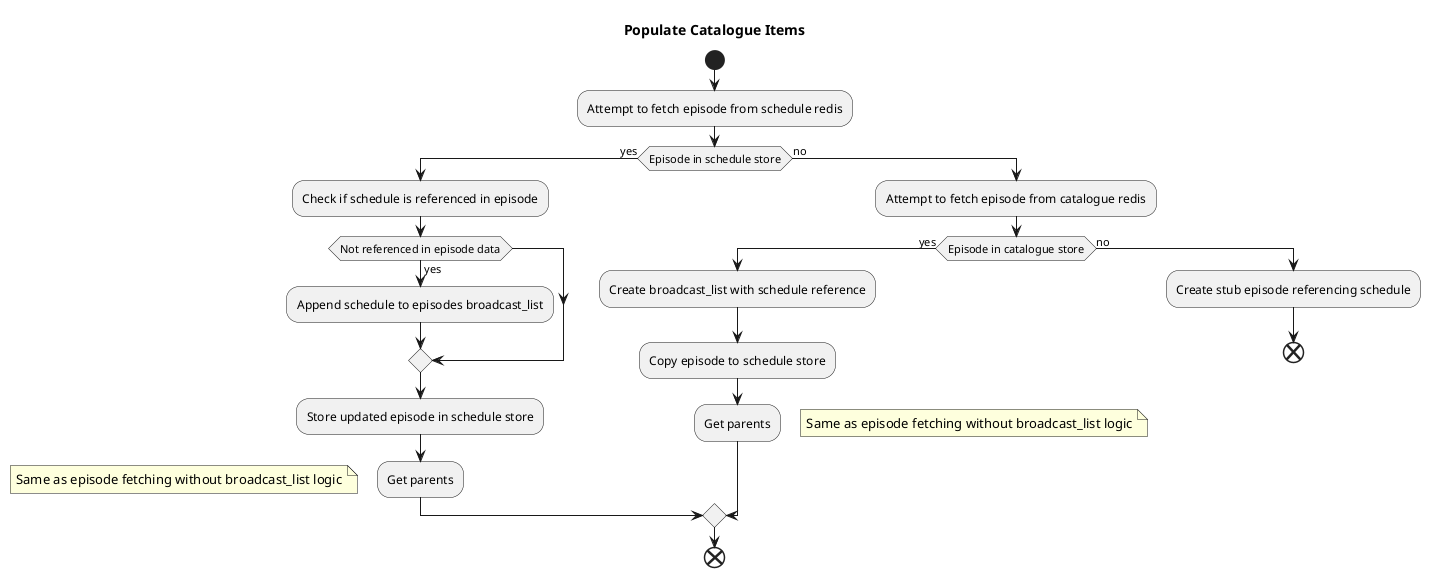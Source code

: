 @startuml Populate Catalogue Items
title Populate Catalogue Items

start
  :Attempt to fetch episode from schedule redis;
  if (Episode in schedule store) then (yes)
    :Check if schedule is referenced in episode;
    if (Not referenced in episode data) then (yes)
      :Append schedule to episodes broadcast_list; 
    endif
    :Store updated episode in schedule store;
    :Get parents;
    floating note left: Same as episode fetching without broadcast_list logic
  else (no)
    :Attempt to fetch episode from catalogue redis;
    if (Episode in catalogue store) then (yes)
      :Create broadcast_list with schedule reference;
      :Copy episode to schedule store;
      :Get parents;
      floating note right: Same as episode fetching without broadcast_list logic
    else (no)
      :Create stub episode referencing schedule;
      end
    endif
  endif
  end

@enduml